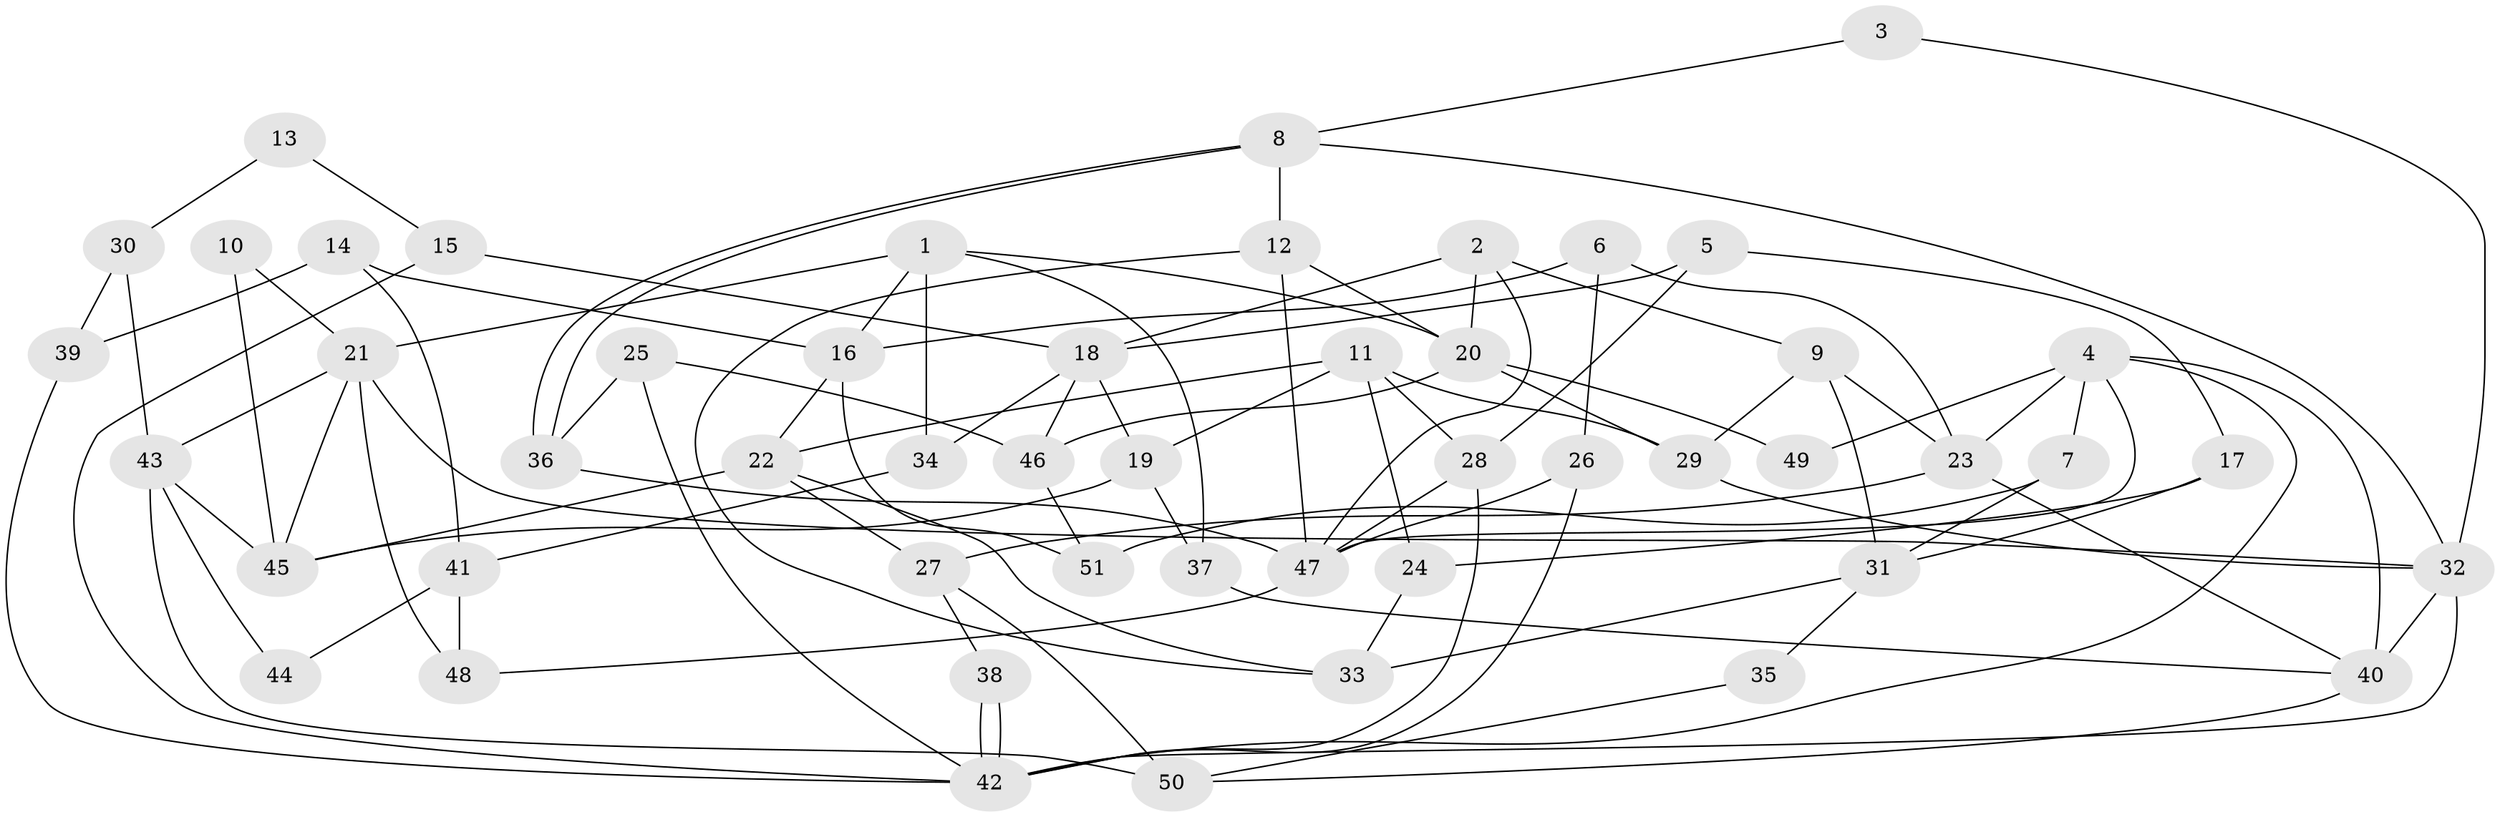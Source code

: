 // Generated by graph-tools (version 1.1) at 2025/50/03/09/25 04:50:30]
// undirected, 51 vertices, 102 edges
graph export_dot {
graph [start="1"]
  node [color=gray90,style=filled];
  1;
  2;
  3;
  4;
  5;
  6;
  7;
  8;
  9;
  10;
  11;
  12;
  13;
  14;
  15;
  16;
  17;
  18;
  19;
  20;
  21;
  22;
  23;
  24;
  25;
  26;
  27;
  28;
  29;
  30;
  31;
  32;
  33;
  34;
  35;
  36;
  37;
  38;
  39;
  40;
  41;
  42;
  43;
  44;
  45;
  46;
  47;
  48;
  49;
  50;
  51;
  1 -- 20;
  1 -- 37;
  1 -- 16;
  1 -- 21;
  1 -- 34;
  2 -- 9;
  2 -- 47;
  2 -- 18;
  2 -- 20;
  3 -- 32;
  3 -- 8;
  4 -- 23;
  4 -- 47;
  4 -- 7;
  4 -- 40;
  4 -- 42;
  4 -- 49;
  5 -- 28;
  5 -- 17;
  5 -- 18;
  6 -- 23;
  6 -- 26;
  6 -- 16;
  7 -- 51;
  7 -- 31;
  8 -- 36;
  8 -- 36;
  8 -- 32;
  8 -- 12;
  9 -- 23;
  9 -- 31;
  9 -- 29;
  10 -- 45;
  10 -- 21;
  11 -- 29;
  11 -- 19;
  11 -- 22;
  11 -- 24;
  11 -- 28;
  12 -- 47;
  12 -- 20;
  12 -- 33;
  13 -- 15;
  13 -- 30;
  14 -- 16;
  14 -- 41;
  14 -- 39;
  15 -- 18;
  15 -- 42;
  16 -- 22;
  16 -- 51;
  17 -- 31;
  17 -- 24;
  18 -- 19;
  18 -- 34;
  18 -- 46;
  19 -- 45;
  19 -- 37;
  20 -- 29;
  20 -- 46;
  20 -- 49;
  21 -- 32;
  21 -- 43;
  21 -- 45;
  21 -- 48;
  22 -- 27;
  22 -- 33;
  22 -- 45;
  23 -- 40;
  23 -- 27;
  24 -- 33;
  25 -- 42;
  25 -- 46;
  25 -- 36;
  26 -- 42;
  26 -- 47;
  27 -- 50;
  27 -- 38;
  28 -- 42;
  28 -- 47;
  29 -- 32;
  30 -- 43;
  30 -- 39;
  31 -- 33;
  31 -- 35;
  32 -- 42;
  32 -- 40;
  34 -- 41;
  35 -- 50;
  36 -- 47;
  37 -- 40;
  38 -- 42;
  38 -- 42;
  39 -- 42;
  40 -- 50;
  41 -- 48;
  41 -- 44;
  43 -- 45;
  43 -- 44;
  43 -- 50;
  46 -- 51;
  47 -- 48;
}
